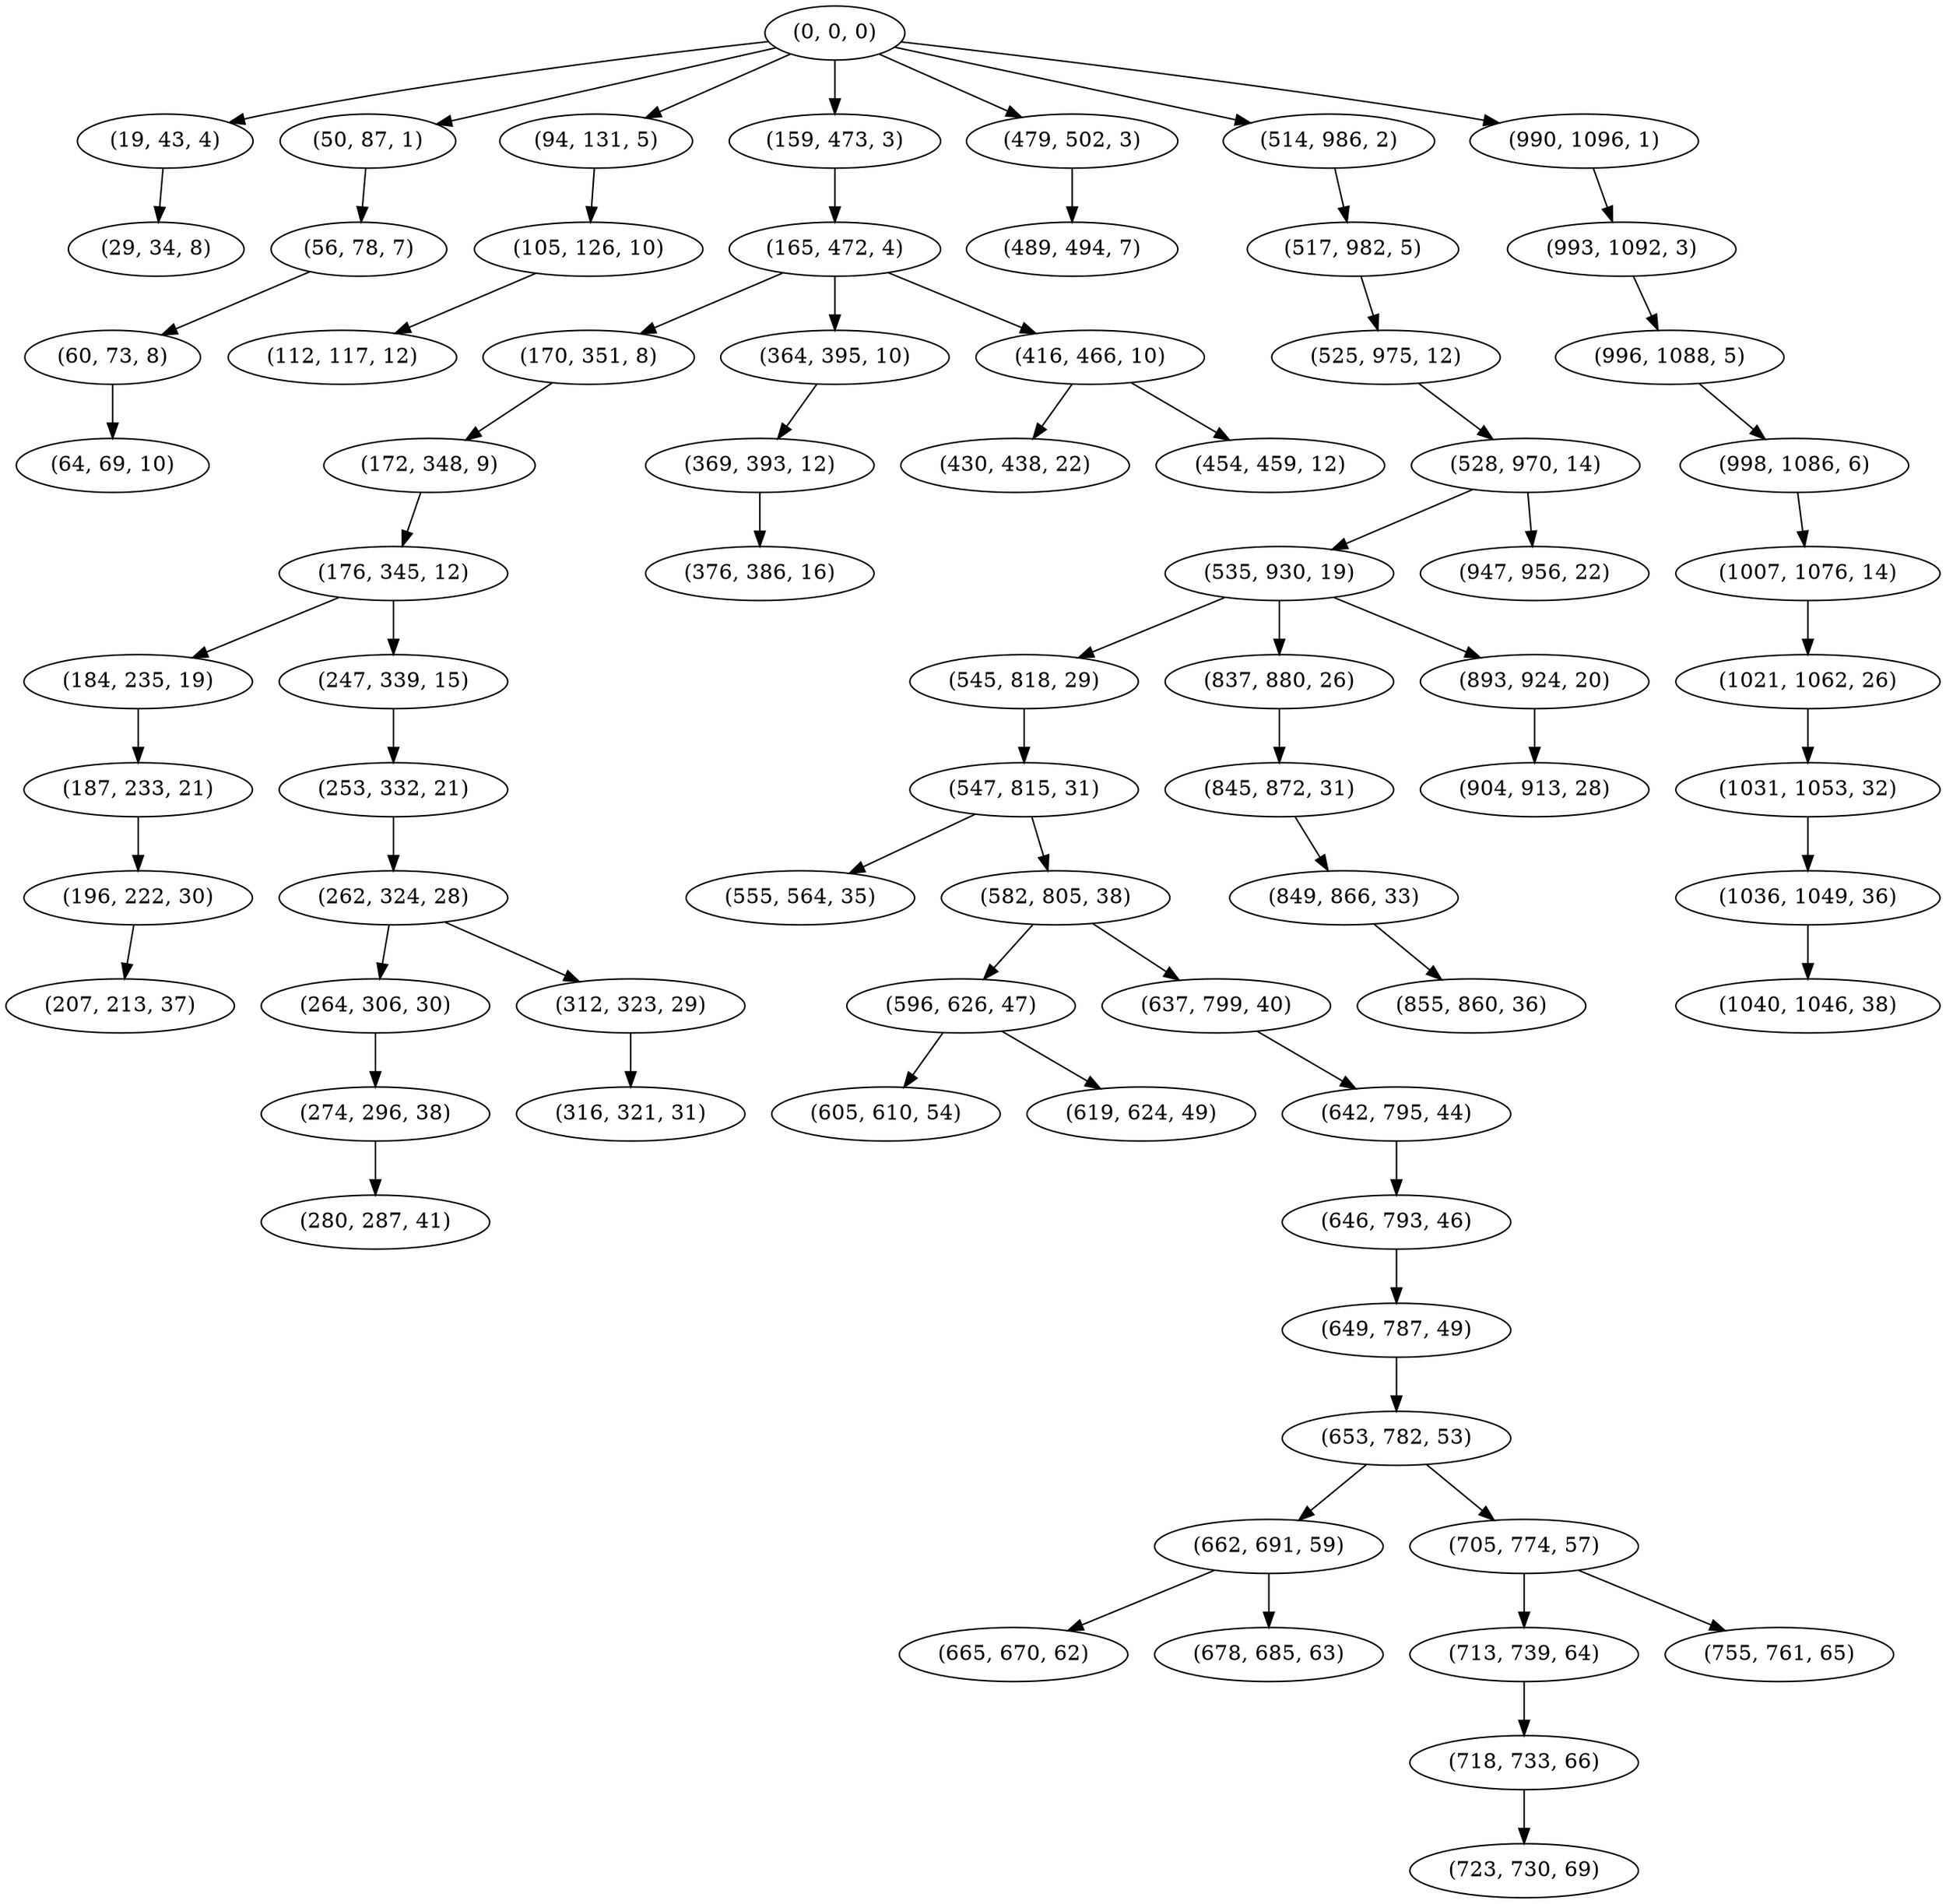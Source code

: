 digraph tree {
    "(0, 0, 0)";
    "(19, 43, 4)";
    "(29, 34, 8)";
    "(50, 87, 1)";
    "(56, 78, 7)";
    "(60, 73, 8)";
    "(64, 69, 10)";
    "(94, 131, 5)";
    "(105, 126, 10)";
    "(112, 117, 12)";
    "(159, 473, 3)";
    "(165, 472, 4)";
    "(170, 351, 8)";
    "(172, 348, 9)";
    "(176, 345, 12)";
    "(184, 235, 19)";
    "(187, 233, 21)";
    "(196, 222, 30)";
    "(207, 213, 37)";
    "(247, 339, 15)";
    "(253, 332, 21)";
    "(262, 324, 28)";
    "(264, 306, 30)";
    "(274, 296, 38)";
    "(280, 287, 41)";
    "(312, 323, 29)";
    "(316, 321, 31)";
    "(364, 395, 10)";
    "(369, 393, 12)";
    "(376, 386, 16)";
    "(416, 466, 10)";
    "(430, 438, 22)";
    "(454, 459, 12)";
    "(479, 502, 3)";
    "(489, 494, 7)";
    "(514, 986, 2)";
    "(517, 982, 5)";
    "(525, 975, 12)";
    "(528, 970, 14)";
    "(535, 930, 19)";
    "(545, 818, 29)";
    "(547, 815, 31)";
    "(555, 564, 35)";
    "(582, 805, 38)";
    "(596, 626, 47)";
    "(605, 610, 54)";
    "(619, 624, 49)";
    "(637, 799, 40)";
    "(642, 795, 44)";
    "(646, 793, 46)";
    "(649, 787, 49)";
    "(653, 782, 53)";
    "(662, 691, 59)";
    "(665, 670, 62)";
    "(678, 685, 63)";
    "(705, 774, 57)";
    "(713, 739, 64)";
    "(718, 733, 66)";
    "(723, 730, 69)";
    "(755, 761, 65)";
    "(837, 880, 26)";
    "(845, 872, 31)";
    "(849, 866, 33)";
    "(855, 860, 36)";
    "(893, 924, 20)";
    "(904, 913, 28)";
    "(947, 956, 22)";
    "(990, 1096, 1)";
    "(993, 1092, 3)";
    "(996, 1088, 5)";
    "(998, 1086, 6)";
    "(1007, 1076, 14)";
    "(1021, 1062, 26)";
    "(1031, 1053, 32)";
    "(1036, 1049, 36)";
    "(1040, 1046, 38)";
    "(0, 0, 0)" -> "(19, 43, 4)";
    "(0, 0, 0)" -> "(50, 87, 1)";
    "(0, 0, 0)" -> "(94, 131, 5)";
    "(0, 0, 0)" -> "(159, 473, 3)";
    "(0, 0, 0)" -> "(479, 502, 3)";
    "(0, 0, 0)" -> "(514, 986, 2)";
    "(0, 0, 0)" -> "(990, 1096, 1)";
    "(19, 43, 4)" -> "(29, 34, 8)";
    "(50, 87, 1)" -> "(56, 78, 7)";
    "(56, 78, 7)" -> "(60, 73, 8)";
    "(60, 73, 8)" -> "(64, 69, 10)";
    "(94, 131, 5)" -> "(105, 126, 10)";
    "(105, 126, 10)" -> "(112, 117, 12)";
    "(159, 473, 3)" -> "(165, 472, 4)";
    "(165, 472, 4)" -> "(170, 351, 8)";
    "(165, 472, 4)" -> "(364, 395, 10)";
    "(165, 472, 4)" -> "(416, 466, 10)";
    "(170, 351, 8)" -> "(172, 348, 9)";
    "(172, 348, 9)" -> "(176, 345, 12)";
    "(176, 345, 12)" -> "(184, 235, 19)";
    "(176, 345, 12)" -> "(247, 339, 15)";
    "(184, 235, 19)" -> "(187, 233, 21)";
    "(187, 233, 21)" -> "(196, 222, 30)";
    "(196, 222, 30)" -> "(207, 213, 37)";
    "(247, 339, 15)" -> "(253, 332, 21)";
    "(253, 332, 21)" -> "(262, 324, 28)";
    "(262, 324, 28)" -> "(264, 306, 30)";
    "(262, 324, 28)" -> "(312, 323, 29)";
    "(264, 306, 30)" -> "(274, 296, 38)";
    "(274, 296, 38)" -> "(280, 287, 41)";
    "(312, 323, 29)" -> "(316, 321, 31)";
    "(364, 395, 10)" -> "(369, 393, 12)";
    "(369, 393, 12)" -> "(376, 386, 16)";
    "(416, 466, 10)" -> "(430, 438, 22)";
    "(416, 466, 10)" -> "(454, 459, 12)";
    "(479, 502, 3)" -> "(489, 494, 7)";
    "(514, 986, 2)" -> "(517, 982, 5)";
    "(517, 982, 5)" -> "(525, 975, 12)";
    "(525, 975, 12)" -> "(528, 970, 14)";
    "(528, 970, 14)" -> "(535, 930, 19)";
    "(528, 970, 14)" -> "(947, 956, 22)";
    "(535, 930, 19)" -> "(545, 818, 29)";
    "(535, 930, 19)" -> "(837, 880, 26)";
    "(535, 930, 19)" -> "(893, 924, 20)";
    "(545, 818, 29)" -> "(547, 815, 31)";
    "(547, 815, 31)" -> "(555, 564, 35)";
    "(547, 815, 31)" -> "(582, 805, 38)";
    "(582, 805, 38)" -> "(596, 626, 47)";
    "(582, 805, 38)" -> "(637, 799, 40)";
    "(596, 626, 47)" -> "(605, 610, 54)";
    "(596, 626, 47)" -> "(619, 624, 49)";
    "(637, 799, 40)" -> "(642, 795, 44)";
    "(642, 795, 44)" -> "(646, 793, 46)";
    "(646, 793, 46)" -> "(649, 787, 49)";
    "(649, 787, 49)" -> "(653, 782, 53)";
    "(653, 782, 53)" -> "(662, 691, 59)";
    "(653, 782, 53)" -> "(705, 774, 57)";
    "(662, 691, 59)" -> "(665, 670, 62)";
    "(662, 691, 59)" -> "(678, 685, 63)";
    "(705, 774, 57)" -> "(713, 739, 64)";
    "(705, 774, 57)" -> "(755, 761, 65)";
    "(713, 739, 64)" -> "(718, 733, 66)";
    "(718, 733, 66)" -> "(723, 730, 69)";
    "(837, 880, 26)" -> "(845, 872, 31)";
    "(845, 872, 31)" -> "(849, 866, 33)";
    "(849, 866, 33)" -> "(855, 860, 36)";
    "(893, 924, 20)" -> "(904, 913, 28)";
    "(990, 1096, 1)" -> "(993, 1092, 3)";
    "(993, 1092, 3)" -> "(996, 1088, 5)";
    "(996, 1088, 5)" -> "(998, 1086, 6)";
    "(998, 1086, 6)" -> "(1007, 1076, 14)";
    "(1007, 1076, 14)" -> "(1021, 1062, 26)";
    "(1021, 1062, 26)" -> "(1031, 1053, 32)";
    "(1031, 1053, 32)" -> "(1036, 1049, 36)";
    "(1036, 1049, 36)" -> "(1040, 1046, 38)";
}
